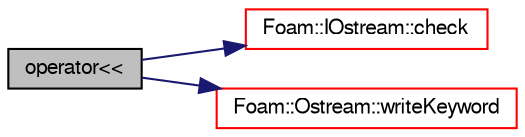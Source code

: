 digraph "operator&lt;&lt;"
{
  bgcolor="transparent";
  edge [fontname="FreeSans",fontsize="10",labelfontname="FreeSans",labelfontsize="10"];
  node [fontname="FreeSans",fontsize="10",shape=record];
  rankdir="LR";
  Node130939 [label="operator\<\<",height=0.2,width=0.4,color="black", fillcolor="grey75", style="filled", fontcolor="black"];
  Node130939 -> Node130940 [color="midnightblue",fontsize="10",style="solid",fontname="FreeSans"];
  Node130940 [label="Foam::IOstream::check",height=0.2,width=0.4,color="red",URL="$a26226.html#a367eb3425fc4e8270e2aa961df8ac8a5",tooltip="Check IOstream status for given operation. "];
  Node130939 -> Node130989 [color="midnightblue",fontsize="10",style="solid",fontname="FreeSans"];
  Node130989 [label="Foam::Ostream::writeKeyword",height=0.2,width=0.4,color="red",URL="$a26238.html#a3c58b2bb9174ea3c4a5fa58095d1290e",tooltip="Write the keyword followed by an appropriate indentation. "];
}
